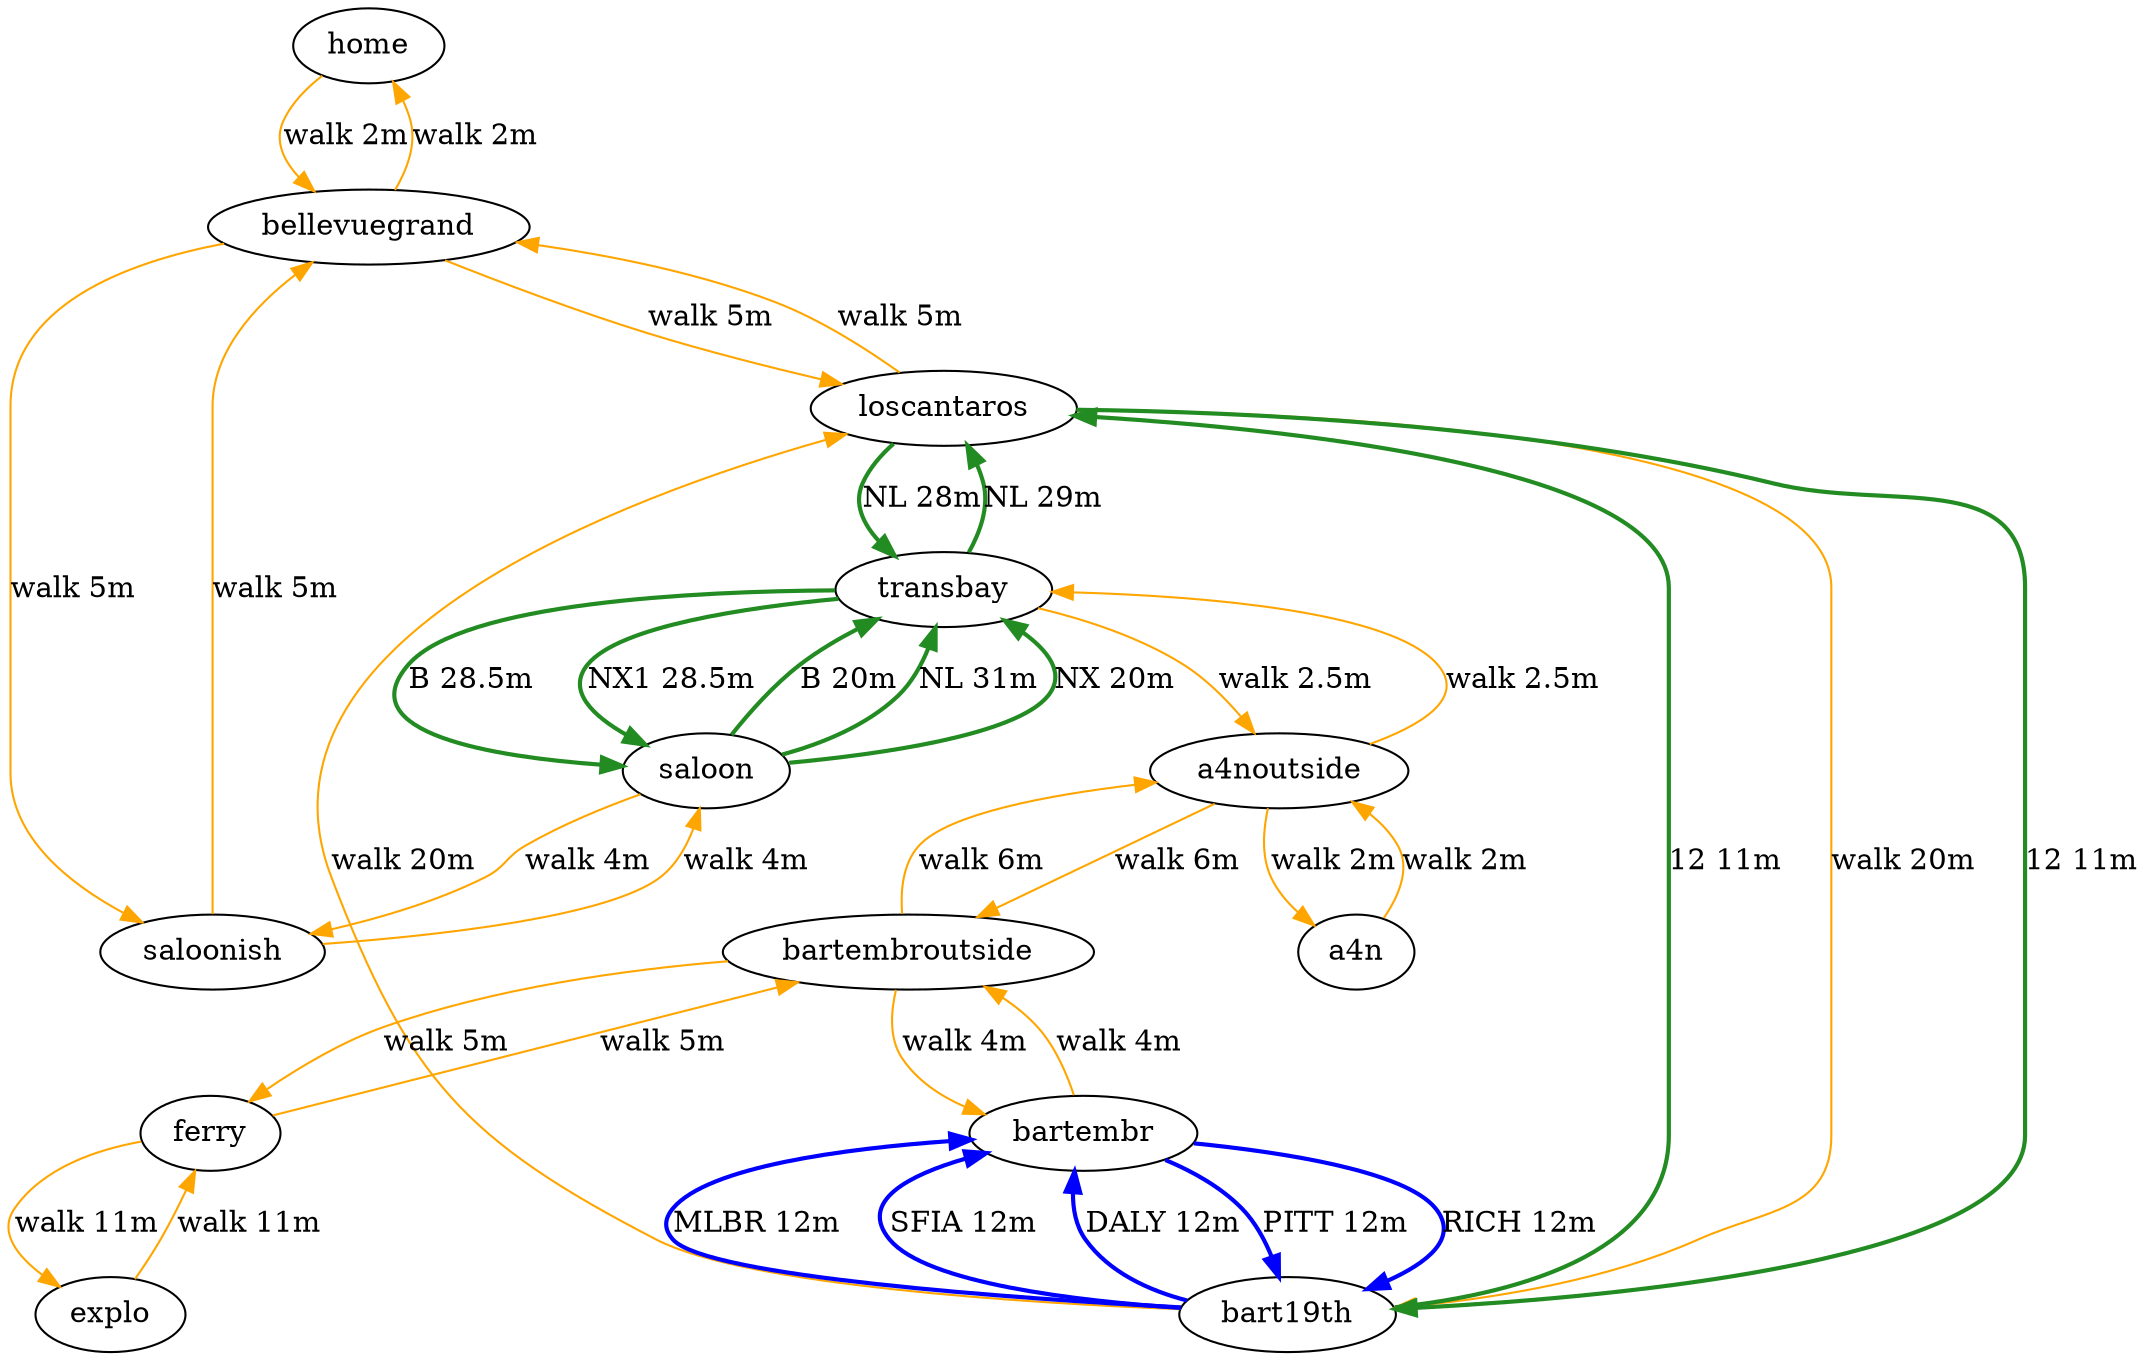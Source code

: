 digraph {
    edge [len=3];
    home -> bellevuegrand[label="walk 2m", color=orange];
    bellevuegrand -> home[label="walk 2m", color=orange];
    bellevuegrand -> saloonish[label="walk 5m", color=orange];
    saloonish -> bellevuegrand[label="walk 5m", color=orange];
    saloonish -> saloon[label="walk 4m", color=orange];
    saloon -> saloonish[label="walk 4m", color=orange];
    bellevuegrand -> loscantaros[label="walk 5m", color=orange];
    loscantaros -> bellevuegrand[label="walk 5m", color=orange];
    loscantaros -> bart19th[label="walk 20m", color=orange];
    bart19th -> loscantaros[label="walk 20m", color=orange];
    ferry -> explo[label="walk 11m", color=orange];
    explo -> ferry[label="walk 11m", color=orange];
    ferry -> bartembroutside[label="walk 5m", color=orange];
    bartembroutside -> ferry[label="walk 5m", color=orange];
    bartembroutside -> a4noutside[label="walk 6m", color=orange];
    a4noutside -> bartembroutside[label="walk 6m", color=orange];
    a4noutside -> transbay[label="walk 2.5m", color=orange];
    transbay -> a4noutside[label="walk 2.5m", color=orange];
    bartembr -> bartembroutside[label="walk 4m", color=orange];
    bartembroutside -> bartembr[label="walk 4m", color=orange];
    a4noutside -> a4n[label="walk 2m", color=orange];
    a4n -> a4noutside[label="walk 2m", color=orange];
    loscantaros -> bart19th[label="12 11m", color=forestgreen, style=bold];
    bart19th -> loscantaros[label="12 11m", color=forestgreen, style=bold];
    bart19th -> bartembr[label="MLBR 12m", color=blue, style=bold];
    bart19th -> bartembr[label="SFIA 12m", color=blue, style=bold];
    bart19th -> bartembr[label="DALY 12m", color=blue, style=bold];
    bartembr -> bart19th[label="RICH 12m", color=blue, style=bold];
    bartembr -> bart19th[label="PITT 12m", color=blue, style=bold];
    saloon -> transbay[label="B 20m", color=forestgreen, style=bold];
    saloon -> transbay[label="NL 31m", color=forestgreen, style=bold];
    saloon -> transbay[label="NX 20m", color=forestgreen, style=bold];
    loscantaros -> transbay[label="NL 28m", color=forestgreen, style=bold];
    transbay -> saloon[label="B 28.5m", color=forestgreen, style=bold];
    transbay -> loscantaros[label="NL 29m", color=forestgreen, style=bold];
    transbay -> saloon[label="NX1 28.5m", color=forestgreen, style=bold];
}

